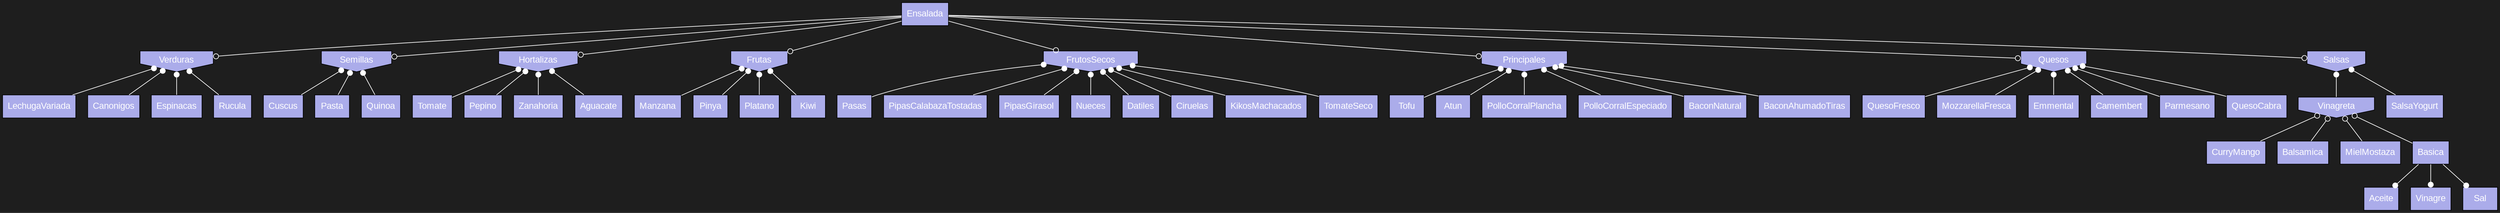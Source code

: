 digraph FeatureModel {
rankdir="TB"
newrank=true
bgcolor="#1e1e1e"
edge [color=white]
node [style=filled fontcolor="white" fontname="Arial Unicode MS, Arial"];

LechugaVariada [fillcolor="#ABACEA" tooltip="Cardinality: None" shape="box"]
Verduras -> LechugaVariada [arrowhead="none", arrowtail="dot", dir="both"]
Canonigos [fillcolor="#ABACEA" tooltip="Cardinality: None" shape="box"]
Verduras -> Canonigos [arrowhead="none", arrowtail="dot", dir="both"]
Espinacas [fillcolor="#ABACEA" tooltip="Cardinality: None" shape="box"]
Verduras -> Espinacas [arrowhead="none", arrowtail="dot", dir="both"]
Rucula [fillcolor="#ABACEA" tooltip="Cardinality: None" shape="box"]
Verduras -> Rucula [arrowhead="none", arrowtail="dot", dir="both"]
Verduras [fillcolor="#ABACEA" tooltip="Cardinality: None" shape="invhouse"]
Ensalada -> Verduras [arrowhead="odot", arrowtail="none", dir="both"]
Cuscus [fillcolor="#ABACEA" tooltip="Cardinality: None" shape="box"]
Semillas -> Cuscus [arrowhead="none", arrowtail="dot", dir="both"]
Pasta [fillcolor="#ABACEA" tooltip="Cardinality: None" shape="box"]
Semillas -> Pasta [arrowhead="none", arrowtail="dot", dir="both"]
Quinoa [fillcolor="#ABACEA" tooltip="Cardinality: None" shape="box"]
Semillas -> Quinoa [arrowhead="none", arrowtail="dot", dir="both"]
Semillas [fillcolor="#ABACEA" tooltip="Cardinality: None" shape="invhouse"]
Ensalada -> Semillas [arrowhead="odot", arrowtail="none", dir="both"]
Tomate [fillcolor="#ABACEA" tooltip="Cardinality: None" shape="box"]
Hortalizas -> Tomate [arrowhead="none", arrowtail="dot", dir="both"]
Pepino [fillcolor="#ABACEA" tooltip="Cardinality: None" shape="box"]
Hortalizas -> Pepino [arrowhead="none", arrowtail="dot", dir="both"]
Zanahoria [fillcolor="#ABACEA" tooltip="Cardinality: None" shape="box"]
Hortalizas -> Zanahoria [arrowhead="none", arrowtail="dot", dir="both"]
Aguacate [fillcolor="#ABACEA" tooltip="Cardinality: None" shape="box"]
Hortalizas -> Aguacate [arrowhead="none", arrowtail="dot", dir="both"]
Hortalizas [fillcolor="#ABACEA" tooltip="Cardinality: None" shape="invhouse"]
Ensalada -> Hortalizas [arrowhead="odot", arrowtail="none", dir="both"]
Manzana [fillcolor="#ABACEA" tooltip="Cardinality: None" shape="box"]
Frutas -> Manzana [arrowhead="none", arrowtail="dot", dir="both"]
Pinya [fillcolor="#ABACEA" tooltip="Cardinality: None" shape="box"]
Frutas -> Pinya [arrowhead="none", arrowtail="dot", dir="both"]
Platano [fillcolor="#ABACEA" tooltip="Cardinality: None" shape="box"]
Frutas -> Platano [arrowhead="none", arrowtail="dot", dir="both"]
Kiwi [fillcolor="#ABACEA" tooltip="Cardinality: None" shape="box"]
Frutas -> Kiwi [arrowhead="none", arrowtail="dot", dir="both"]
Frutas [fillcolor="#ABACEA" tooltip="Cardinality: None" shape="invhouse"]
Ensalada -> Frutas [arrowhead="odot", arrowtail="none", dir="both"]
Pasas [fillcolor="#ABACEA" tooltip="Cardinality: None" shape="box"]
FrutosSecos -> Pasas [arrowhead="none", arrowtail="dot", dir="both"]
PipasCalabazaTostadas [fillcolor="#ABACEA" tooltip="Cardinality: None" shape="box"]
FrutosSecos -> PipasCalabazaTostadas [arrowhead="none", arrowtail="dot", dir="both"]
PipasGirasol [fillcolor="#ABACEA" tooltip="Cardinality: None" shape="box"]
FrutosSecos -> PipasGirasol [arrowhead="none", arrowtail="dot", dir="both"]
Nueces [fillcolor="#ABACEA" tooltip="Cardinality: None" shape="box"]
FrutosSecos -> Nueces [arrowhead="none", arrowtail="dot", dir="both"]
Datiles [fillcolor="#ABACEA" tooltip="Cardinality: None" shape="box"]
FrutosSecos -> Datiles [arrowhead="none", arrowtail="dot", dir="both"]
Ciruelas [fillcolor="#ABACEA" tooltip="Cardinality: None" shape="box"]
FrutosSecos -> Ciruelas [arrowhead="none", arrowtail="dot", dir="both"]
KikosMachacados [fillcolor="#ABACEA" tooltip="Cardinality: None" shape="box"]
FrutosSecos -> KikosMachacados [arrowhead="none", arrowtail="dot", dir="both"]
TomateSeco [fillcolor="#ABACEA" tooltip="Cardinality: None" shape="box"]
FrutosSecos -> TomateSeco [arrowhead="none", arrowtail="dot", dir="both"]
FrutosSecos [fillcolor="#ABACEA" tooltip="Cardinality: None" shape="invhouse"]
Ensalada -> FrutosSecos [arrowhead="odot", arrowtail="none", dir="both"]
Tofu [fillcolor="#ABACEA" tooltip="Cardinality: None" shape="box"]
Principales -> Tofu [arrowhead="none", arrowtail="dot", dir="both"]
Atun [fillcolor="#ABACEA" tooltip="Cardinality: None" shape="box"]
Principales -> Atun [arrowhead="none", arrowtail="dot", dir="both"]
PolloCorralPlancha [fillcolor="#ABACEA" tooltip="Cardinality: None" shape="box"]
Principales -> PolloCorralPlancha [arrowhead="none", arrowtail="dot", dir="both"]
PolloCorralEspeciado [fillcolor="#ABACEA" tooltip="Cardinality: None" shape="box"]
Principales -> PolloCorralEspeciado [arrowhead="none", arrowtail="dot", dir="both"]
BaconNatural [fillcolor="#ABACEA" tooltip="Cardinality: None" shape="box"]
Principales -> BaconNatural [arrowhead="none", arrowtail="dot", dir="both"]
BaconAhumadoTiras [fillcolor="#ABACEA" tooltip="Cardinality: None" shape="box"]
Principales -> BaconAhumadoTiras [arrowhead="none", arrowtail="dot", dir="both"]
Principales [fillcolor="#ABACEA" tooltip="Cardinality: None" shape="invhouse"]
Ensalada -> Principales [arrowhead="odot", arrowtail="none", dir="both"]
QuesoFresco [fillcolor="#ABACEA" tooltip="Cardinality: None" shape="box"]
Quesos -> QuesoFresco [arrowhead="none", arrowtail="dot", dir="both"]
MozzarellaFresca [fillcolor="#ABACEA" tooltip="Cardinality: None" shape="box"]
Quesos -> MozzarellaFresca [arrowhead="none", arrowtail="dot", dir="both"]
Emmental [fillcolor="#ABACEA" tooltip="Cardinality: None" shape="box"]
Quesos -> Emmental [arrowhead="none", arrowtail="dot", dir="both"]
Camembert [fillcolor="#ABACEA" tooltip="Cardinality: None" shape="box"]
Quesos -> Camembert [arrowhead="none", arrowtail="dot", dir="both"]
Parmesano [fillcolor="#ABACEA" tooltip="Cardinality: None" shape="box"]
Quesos -> Parmesano [arrowhead="none", arrowtail="dot", dir="both"]
QuesoCabra [fillcolor="#ABACEA" tooltip="Cardinality: None" shape="box"]
Quesos -> QuesoCabra [arrowhead="none", arrowtail="dot", dir="both"]
Quesos [fillcolor="#ABACEA" tooltip="Cardinality: None" shape="invhouse"]
Ensalada -> Quesos [arrowhead="odot", arrowtail="none", dir="both"]
CurryMango [fillcolor="#ABACEA" tooltip="Cardinality: None" shape="box"]
Vinagreta -> CurryMango [arrowhead="none", arrowtail="odot", dir="both"]
Balsamica [fillcolor="#ABACEA" tooltip="Cardinality: None" shape="box"]
Vinagreta -> Balsamica [arrowhead="none", arrowtail="odot", dir="both"]
MielMostaza [fillcolor="#ABACEA" tooltip="Cardinality: None" shape="box"]
Vinagreta -> MielMostaza [arrowhead="none", arrowtail="odot", dir="both"]
Aceite [fillcolor="#ABACEA" tooltip="Cardinality: None" shape="box"]
Basica -> Aceite [arrowhead="dot", arrowtail="none", dir="both"]
Vinagre [fillcolor="#ABACEA" tooltip="Cardinality: None" shape="box"]
Basica -> Vinagre [arrowhead="dot", arrowtail="none", dir="both"]
Sal [fillcolor="#ABACEA" tooltip="Cardinality: None" shape="box"]
Basica -> Sal [arrowhead="dot", arrowtail="none", dir="both"]
Basica [fillcolor="#ABACEA" tooltip="Cardinality: None" shape="box"]
Vinagreta -> Basica [arrowhead="none", arrowtail="odot", dir="both"]
Vinagreta [fillcolor="#ABACEA" tooltip="Cardinality: None" shape="invhouse"]
Salsas -> Vinagreta [arrowhead="none", arrowtail="dot", dir="both"]
SalsaYogurt [fillcolor="#ABACEA" tooltip="Cardinality: None" shape="box"]
Salsas -> SalsaYogurt [arrowhead="none", arrowtail="dot", dir="both"]
Salsas [fillcolor="#ABACEA" tooltip="Cardinality: None" shape="invhouse"]
Ensalada -> Salsas [arrowhead="odot", arrowtail="none", dir="both"]
Ensalada [fillcolor="#ABACEA" tooltip="Cardinality: None" shape="box"]
}
